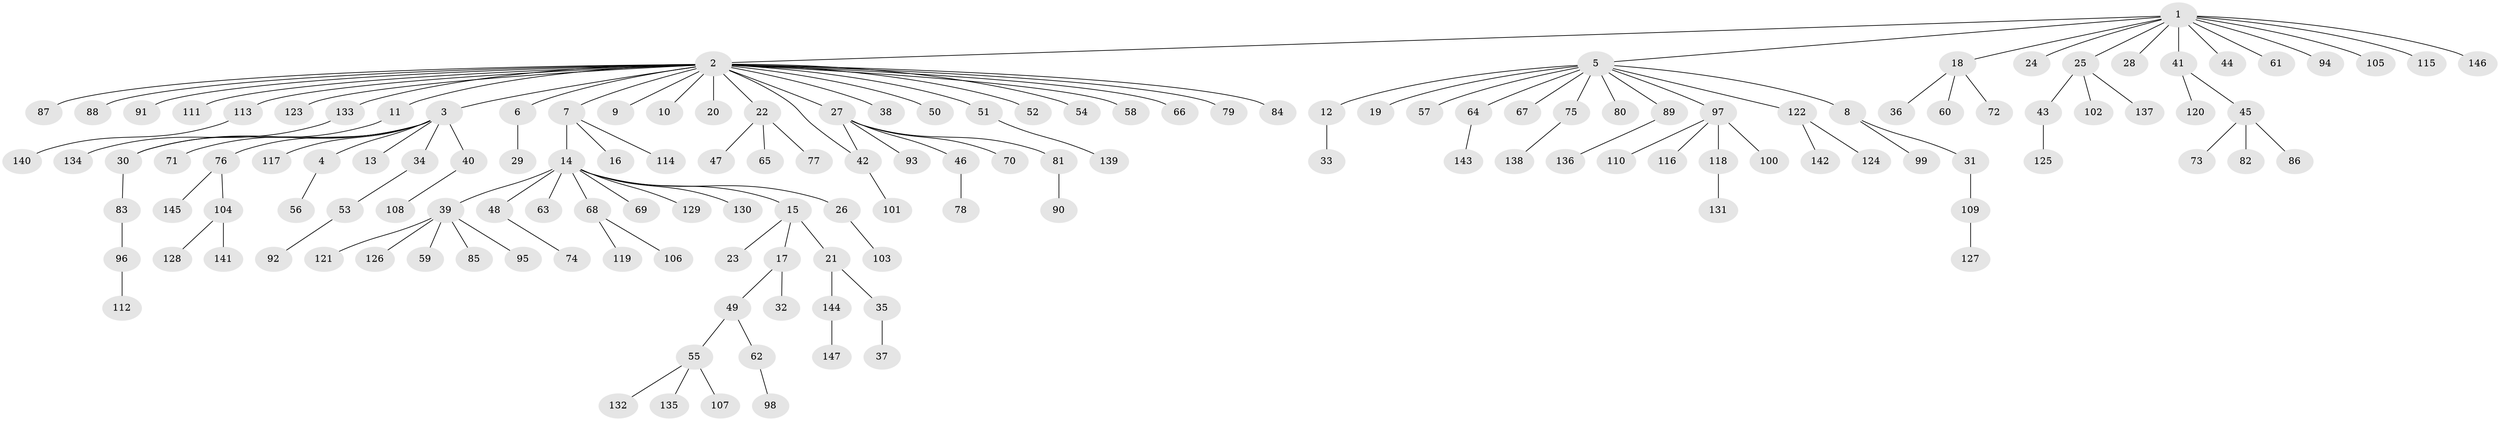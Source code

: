 // Generated by graph-tools (version 1.1) at 2025/25/03/09/25 03:25:55]
// undirected, 147 vertices, 148 edges
graph export_dot {
graph [start="1"]
  node [color=gray90,style=filled];
  1;
  2;
  3;
  4;
  5;
  6;
  7;
  8;
  9;
  10;
  11;
  12;
  13;
  14;
  15;
  16;
  17;
  18;
  19;
  20;
  21;
  22;
  23;
  24;
  25;
  26;
  27;
  28;
  29;
  30;
  31;
  32;
  33;
  34;
  35;
  36;
  37;
  38;
  39;
  40;
  41;
  42;
  43;
  44;
  45;
  46;
  47;
  48;
  49;
  50;
  51;
  52;
  53;
  54;
  55;
  56;
  57;
  58;
  59;
  60;
  61;
  62;
  63;
  64;
  65;
  66;
  67;
  68;
  69;
  70;
  71;
  72;
  73;
  74;
  75;
  76;
  77;
  78;
  79;
  80;
  81;
  82;
  83;
  84;
  85;
  86;
  87;
  88;
  89;
  90;
  91;
  92;
  93;
  94;
  95;
  96;
  97;
  98;
  99;
  100;
  101;
  102;
  103;
  104;
  105;
  106;
  107;
  108;
  109;
  110;
  111;
  112;
  113;
  114;
  115;
  116;
  117;
  118;
  119;
  120;
  121;
  122;
  123;
  124;
  125;
  126;
  127;
  128;
  129;
  130;
  131;
  132;
  133;
  134;
  135;
  136;
  137;
  138;
  139;
  140;
  141;
  142;
  143;
  144;
  145;
  146;
  147;
  1 -- 2;
  1 -- 5;
  1 -- 18;
  1 -- 24;
  1 -- 25;
  1 -- 28;
  1 -- 41;
  1 -- 44;
  1 -- 61;
  1 -- 94;
  1 -- 105;
  1 -- 115;
  1 -- 146;
  2 -- 3;
  2 -- 6;
  2 -- 7;
  2 -- 9;
  2 -- 10;
  2 -- 11;
  2 -- 20;
  2 -- 22;
  2 -- 27;
  2 -- 38;
  2 -- 42;
  2 -- 50;
  2 -- 51;
  2 -- 52;
  2 -- 54;
  2 -- 58;
  2 -- 66;
  2 -- 79;
  2 -- 84;
  2 -- 87;
  2 -- 88;
  2 -- 91;
  2 -- 111;
  2 -- 113;
  2 -- 123;
  2 -- 133;
  3 -- 4;
  3 -- 13;
  3 -- 30;
  3 -- 34;
  3 -- 40;
  3 -- 71;
  3 -- 76;
  3 -- 117;
  4 -- 56;
  5 -- 8;
  5 -- 12;
  5 -- 19;
  5 -- 57;
  5 -- 64;
  5 -- 67;
  5 -- 75;
  5 -- 80;
  5 -- 89;
  5 -- 97;
  5 -- 122;
  6 -- 29;
  7 -- 14;
  7 -- 16;
  7 -- 114;
  8 -- 31;
  8 -- 99;
  11 -- 30;
  12 -- 33;
  14 -- 15;
  14 -- 26;
  14 -- 39;
  14 -- 48;
  14 -- 63;
  14 -- 68;
  14 -- 69;
  14 -- 129;
  14 -- 130;
  15 -- 17;
  15 -- 21;
  15 -- 23;
  17 -- 32;
  17 -- 49;
  18 -- 36;
  18 -- 60;
  18 -- 72;
  21 -- 35;
  21 -- 144;
  22 -- 47;
  22 -- 65;
  22 -- 77;
  25 -- 43;
  25 -- 102;
  25 -- 137;
  26 -- 103;
  27 -- 42;
  27 -- 46;
  27 -- 70;
  27 -- 81;
  27 -- 93;
  30 -- 83;
  31 -- 109;
  34 -- 53;
  35 -- 37;
  39 -- 59;
  39 -- 85;
  39 -- 95;
  39 -- 121;
  39 -- 126;
  40 -- 108;
  41 -- 45;
  41 -- 120;
  42 -- 101;
  43 -- 125;
  45 -- 73;
  45 -- 82;
  45 -- 86;
  46 -- 78;
  48 -- 74;
  49 -- 55;
  49 -- 62;
  51 -- 139;
  53 -- 92;
  55 -- 107;
  55 -- 132;
  55 -- 135;
  62 -- 98;
  64 -- 143;
  68 -- 106;
  68 -- 119;
  75 -- 138;
  76 -- 104;
  76 -- 145;
  81 -- 90;
  83 -- 96;
  89 -- 136;
  96 -- 112;
  97 -- 100;
  97 -- 110;
  97 -- 116;
  97 -- 118;
  104 -- 128;
  104 -- 141;
  109 -- 127;
  113 -- 140;
  118 -- 131;
  122 -- 124;
  122 -- 142;
  133 -- 134;
  144 -- 147;
}
